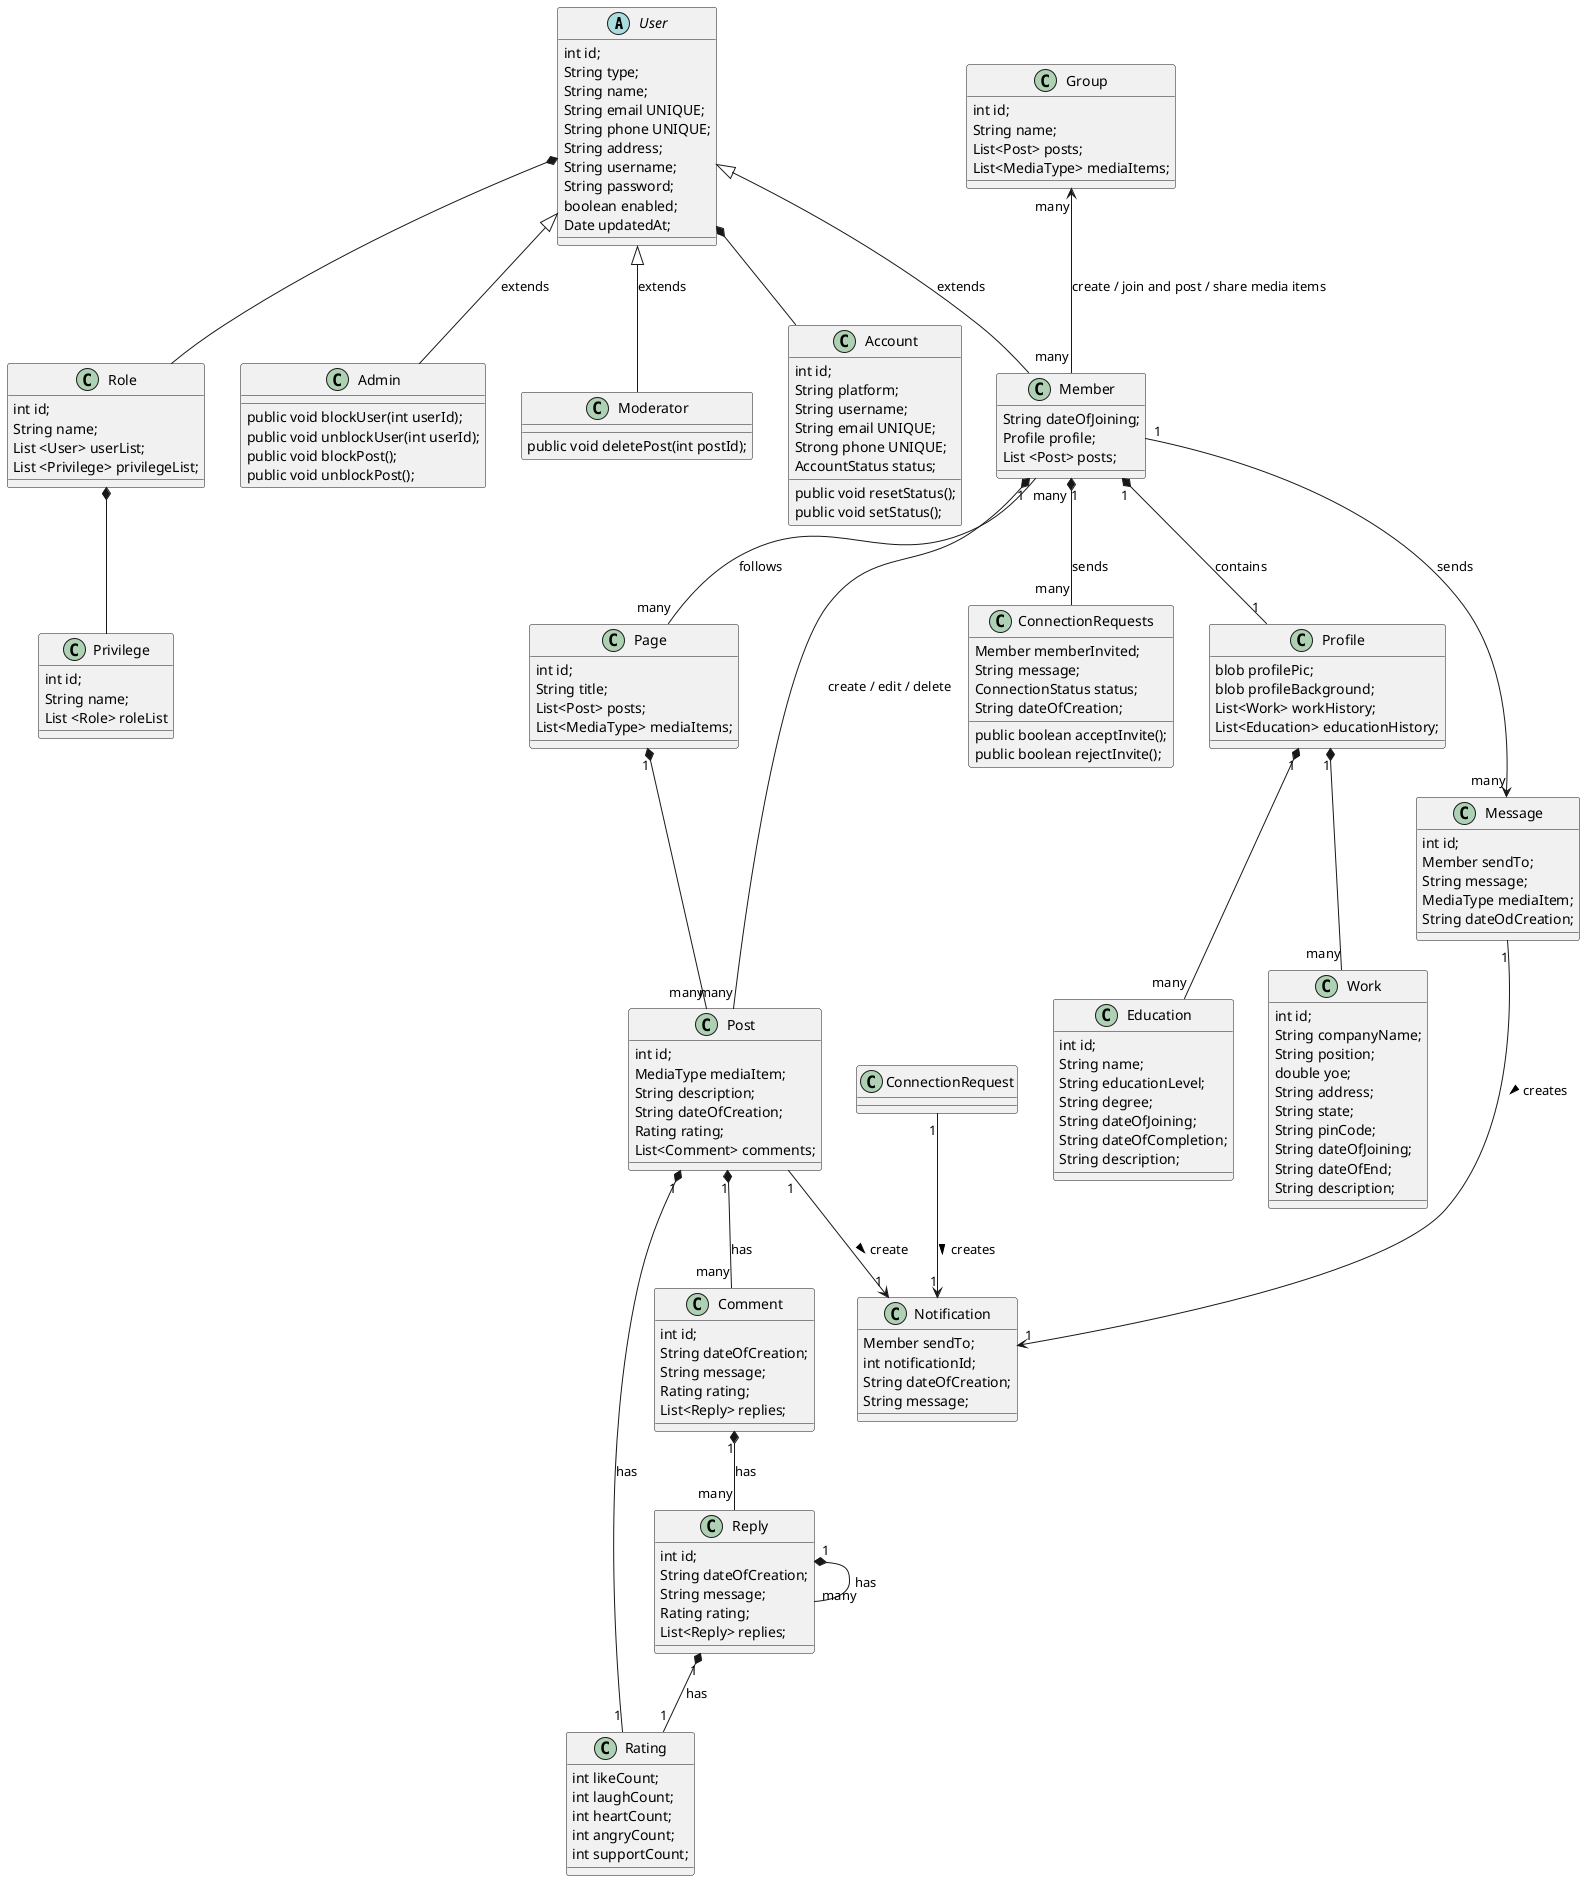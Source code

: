 @startuml
'https://plantuml.com/class-diagram

abstract class User {
    int id;
    String type;
    String name;
    String email UNIQUE;
    String phone UNIQUE;
    String address;
    String username;
    String password;
    boolean enabled;
    Date updatedAt;
}

' Every Mail / Phone will be linked with a single Account | Unique for a platform
class Account {
    int id;
    String platform;
    String username;
    String email UNIQUE;
    Strong phone UNIQUE;
    AccountStatus status;

    public void resetStatus();
    public void setStatus();
}

User *-- Account

class Role {
    int id;
    String name;
    List <User> userList;
    List <Privilege> privilegeList;
}

class Privilege {
    int id;
    String name;
    List <Role> roleList
}

Role *-- Privilege
User *-- Role
'
class Member {
    String dateOfJoining;
    Profile profile;
    List <Post> posts;
}

class Profile {
    blob profilePic;
    blob profileBackground;
    List<Work> workHistory;
    List<Education> educationHistory;
}

class Work {
    int id;
    String companyName;
    String position;
    double yoe;
    String address;
    String state;
    String pinCode;
    String dateOfJoining;
    String dateOfEnd;
    String description;
}

class Education {
    int id;
    String name;
    String educationLevel;
    String degree;
    String dateOfJoining;
    String dateOfCompletion;
    String description;
}

Member "1" *-- "1" Profile : contains
Profile "1" *-- "many" Work
Profile "1" *-- "many" Education

class Post {
    int id;
    MediaType mediaItem;
    String description;
    String dateOfCreation;
    Rating rating;
    List<Comment> comments;
}

class Rating {
    int likeCount;
    int laughCount;
    int heartCount;
    int angryCount;
    int supportCount;
}

class Comment {
    int id;
    String dateOfCreation;
    String message;
    Rating rating;
    List<Reply> replies;
}

Member "1" *-- "many" Post : create / edit / delete
Post "1" *-- "1" Rating : has
Post "1" *-- "many" Comment : has

class Reply {
    int id;
    String dateOfCreation;
    String message;
    Rating rating;
    List<Reply> replies;
}

Comment "1" *-- "many" Reply : has
Reply "1" *-- "many" Reply : has
Reply "1" *-- "1" Rating : has


class Admin {
    public void blockUser(int userId);
    public void unblockUser(int userId);
    public void blockPost();
    public void unblockPost();
}

class Moderator {
    public void deletePost(int postId);
}

User <|-- Member : extends
User <|-- Admin : extends
User <|-- Moderator : extends

' Creation feature to be included in paid sub version
class Page {
    int id;
    String title;
    List<Post> posts;
    List<MediaType> mediaItems;
}

Member "many" -- "many" Page : follows
Page "1" *-- "many" Post

class Group {
    int id;
    String name;
    List<Post> posts;
    List<MediaType> mediaItems;
}

Group "many" <-- "many" Member : create / join and post / share media items

class ConnectionRequests {
    Member memberInvited;
    String message;
    ConnectionStatus status;
    String dateOfCreation;

    public boolean acceptInvite();
    public boolean rejectInvite();
}

Member "1" *-- "many" ConnectionRequests : sends

class Message {
    int id;
    Member sendTo;
    String message;
    MediaType mediaItem;
    String dateOdCreation;
}

Member "1" --> "many" Message : sends

class Notification {
    Member sendTo;
    int notificationId;
    String dateOfCreation;
    String message;
}

Message "1" --> "1" Notification : creates >
ConnectionRequest "1" --> "1" Notification : creates >
Post "1" --> "1" Notification : create >

@enduml